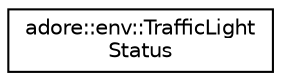 digraph "Graphical Class Hierarchy"
{
 // LATEX_PDF_SIZE
  edge [fontname="Helvetica",fontsize="10",labelfontname="Helvetica",labelfontsize="10"];
  node [fontname="Helvetica",fontsize="10",shape=record];
  rankdir="LR";
  Node0 [label="adore::env::TrafficLight\lStatus",height=0.2,width=0.4,color="black", fillcolor="white", style="filled",URL="$classadore_1_1env_1_1TrafficLightStatus.html",tooltip=" "];
}
